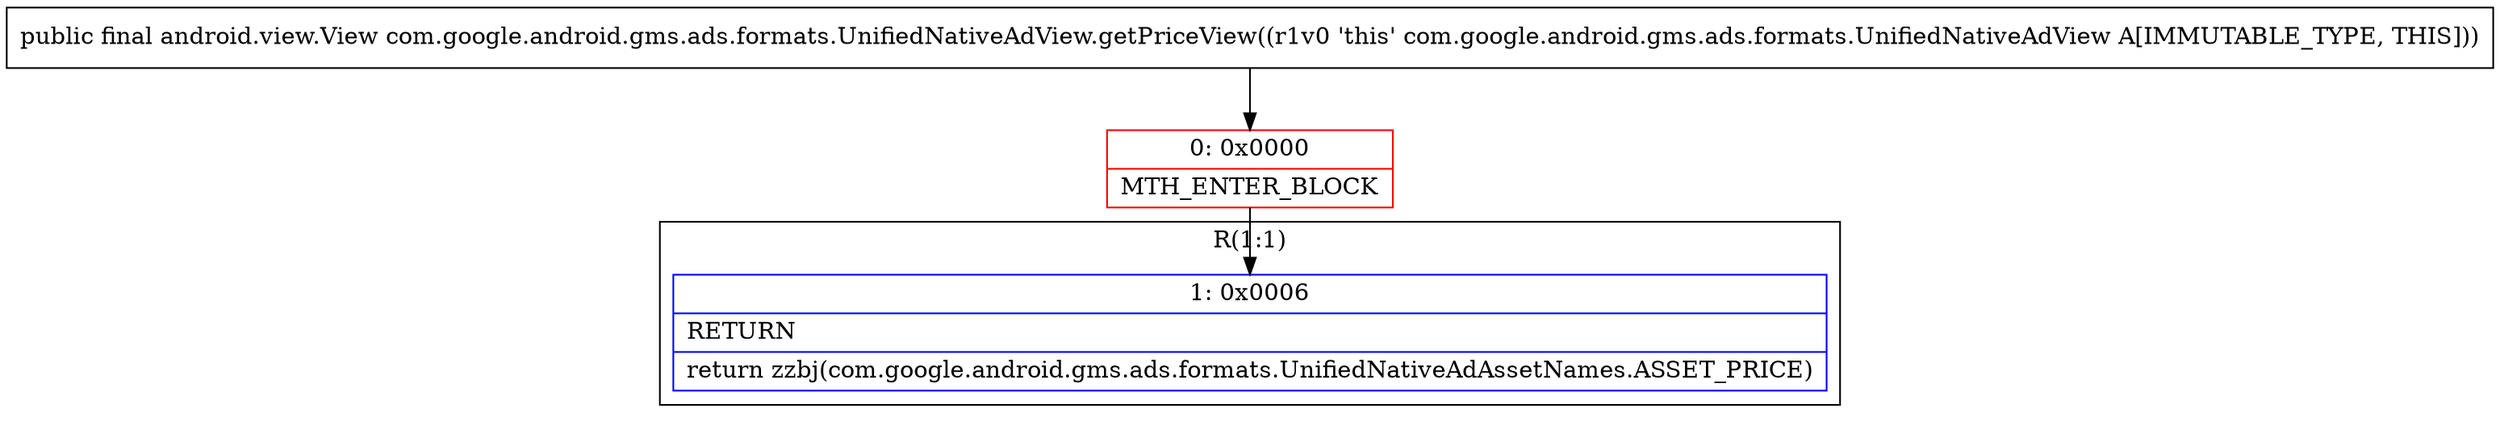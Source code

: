 digraph "CFG forcom.google.android.gms.ads.formats.UnifiedNativeAdView.getPriceView()Landroid\/view\/View;" {
subgraph cluster_Region_499596947 {
label = "R(1:1)";
node [shape=record,color=blue];
Node_1 [shape=record,label="{1\:\ 0x0006|RETURN\l|return zzbj(com.google.android.gms.ads.formats.UnifiedNativeAdAssetNames.ASSET_PRICE)\l}"];
}
Node_0 [shape=record,color=red,label="{0\:\ 0x0000|MTH_ENTER_BLOCK\l}"];
MethodNode[shape=record,label="{public final android.view.View com.google.android.gms.ads.formats.UnifiedNativeAdView.getPriceView((r1v0 'this' com.google.android.gms.ads.formats.UnifiedNativeAdView A[IMMUTABLE_TYPE, THIS])) }"];
MethodNode -> Node_0;
Node_0 -> Node_1;
}

